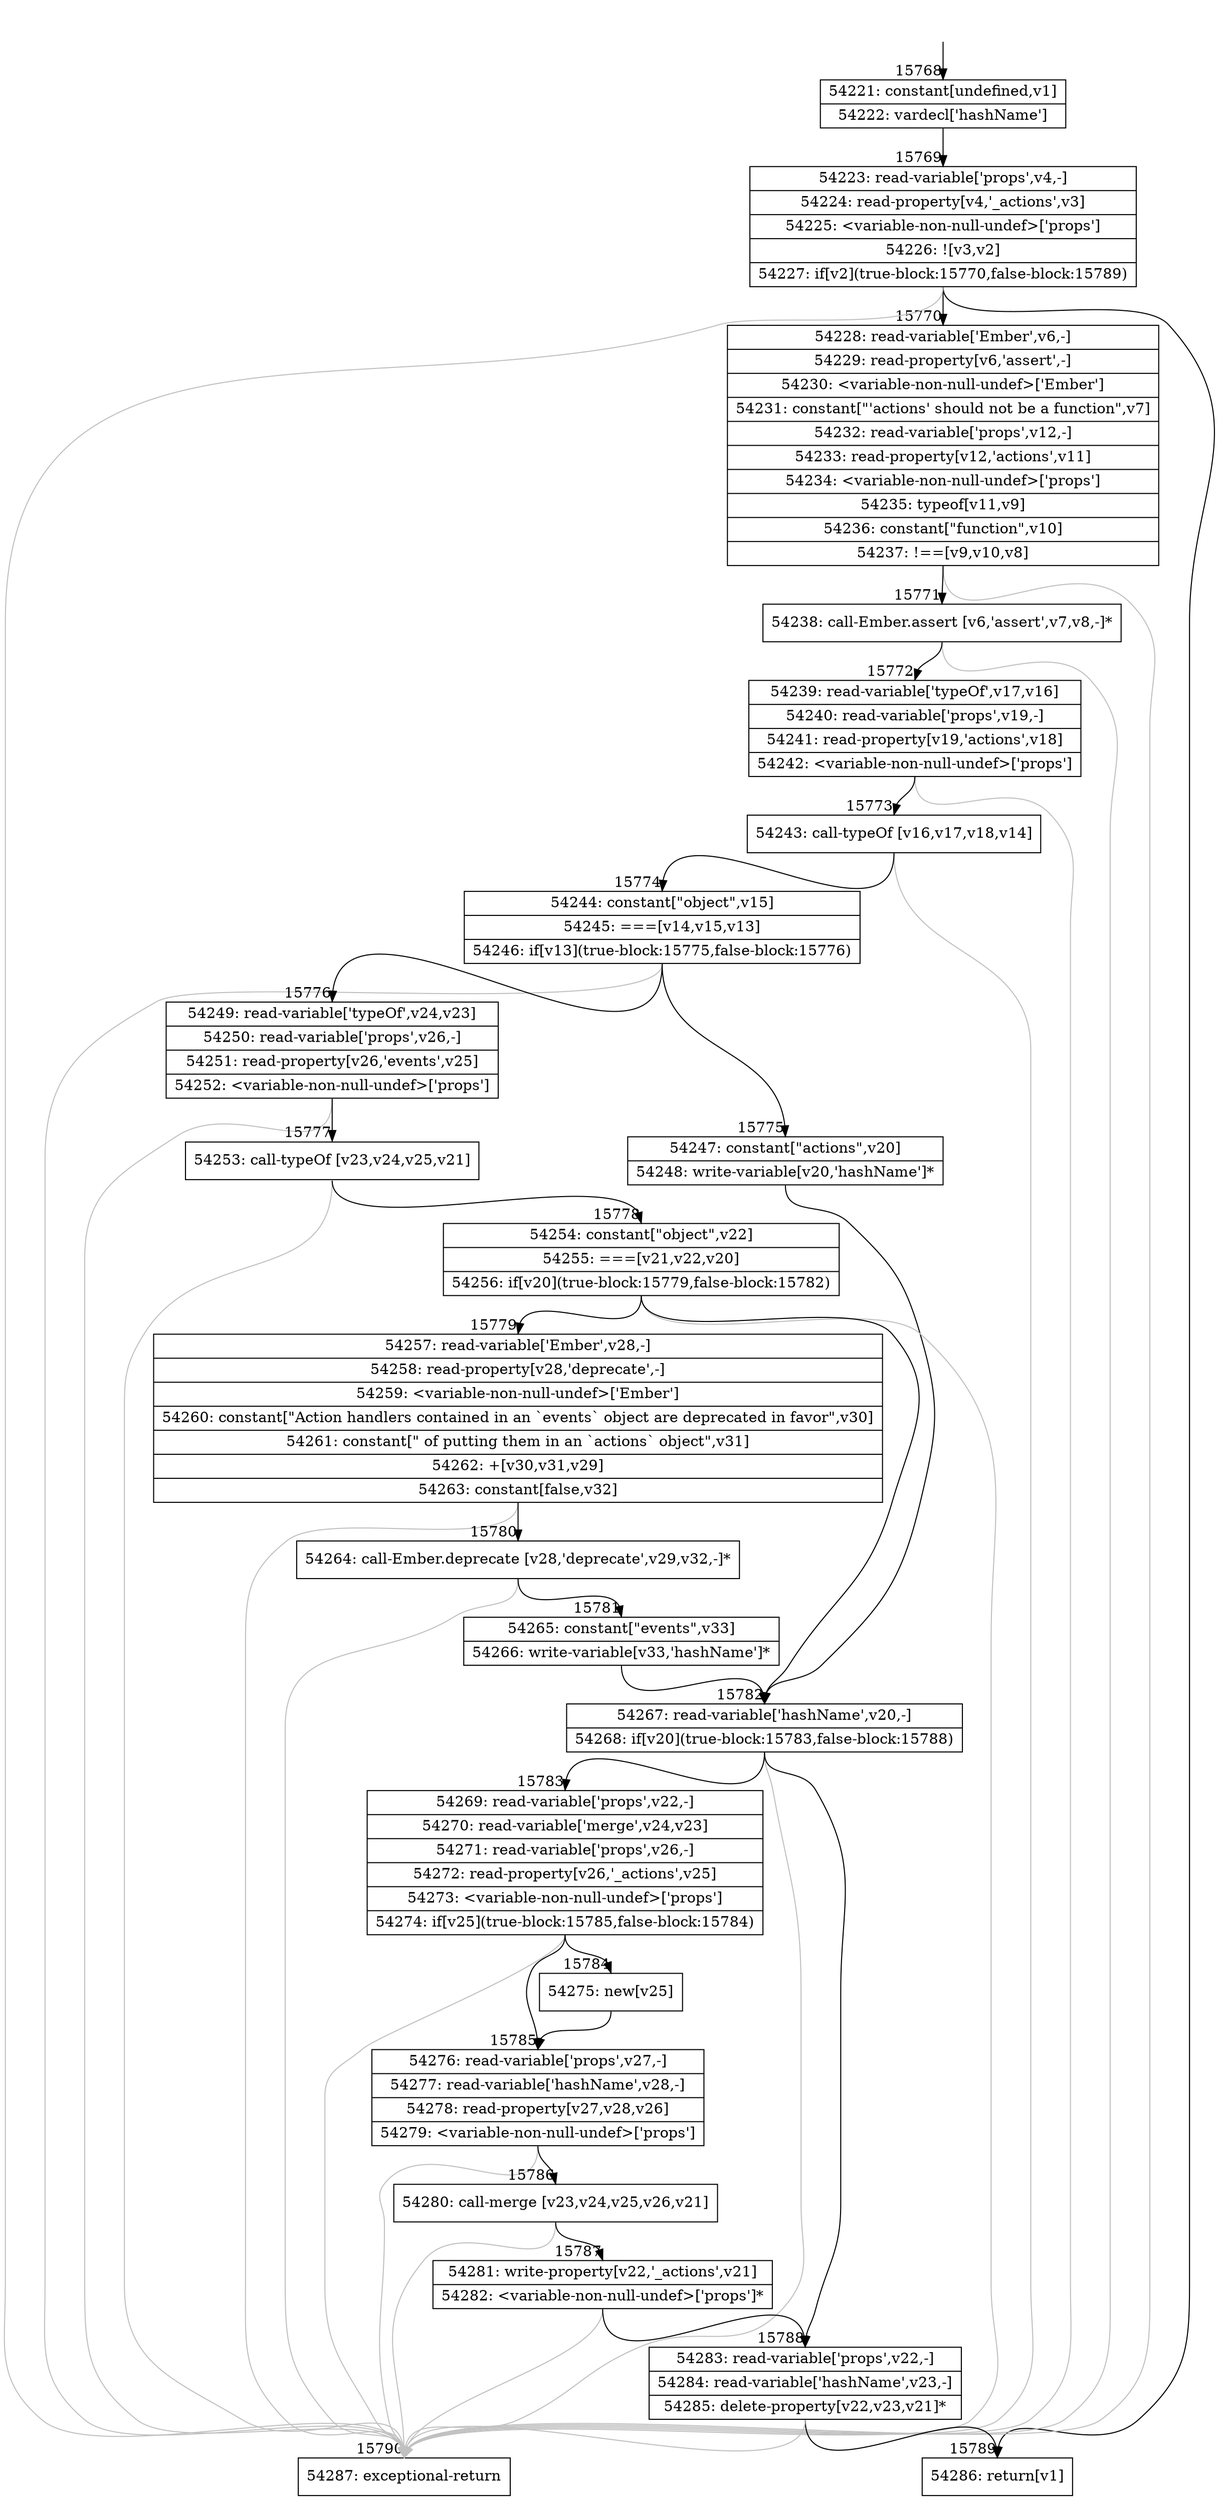 digraph {
rankdir="TD"
BB_entry1342[shape=none,label=""];
BB_entry1342 -> BB15768 [tailport=s, headport=n, headlabel="    15768"]
BB15768 [shape=record label="{54221: constant[undefined,v1]|54222: vardecl['hashName']}" ] 
BB15768 -> BB15769 [tailport=s, headport=n, headlabel="      15769"]
BB15769 [shape=record label="{54223: read-variable['props',v4,-]|54224: read-property[v4,'_actions',v3]|54225: \<variable-non-null-undef\>['props']|54226: ![v3,v2]|54227: if[v2](true-block:15770,false-block:15789)}" ] 
BB15769 -> BB15770 [tailport=s, headport=n, headlabel="      15770"]
BB15769 -> BB15789 [tailport=s, headport=n, headlabel="      15789"]
BB15769 -> BB15790 [tailport=s, headport=n, color=gray, headlabel="      15790"]
BB15770 [shape=record label="{54228: read-variable['Ember',v6,-]|54229: read-property[v6,'assert',-]|54230: \<variable-non-null-undef\>['Ember']|54231: constant[\"'actions' should not be a function\",v7]|54232: read-variable['props',v12,-]|54233: read-property[v12,'actions',v11]|54234: \<variable-non-null-undef\>['props']|54235: typeof[v11,v9]|54236: constant[\"function\",v10]|54237: !==[v9,v10,v8]}" ] 
BB15770 -> BB15771 [tailport=s, headport=n, headlabel="      15771"]
BB15770 -> BB15790 [tailport=s, headport=n, color=gray]
BB15771 [shape=record label="{54238: call-Ember.assert [v6,'assert',v7,v8,-]*}" ] 
BB15771 -> BB15772 [tailport=s, headport=n, headlabel="      15772"]
BB15771 -> BB15790 [tailport=s, headport=n, color=gray]
BB15772 [shape=record label="{54239: read-variable['typeOf',v17,v16]|54240: read-variable['props',v19,-]|54241: read-property[v19,'actions',v18]|54242: \<variable-non-null-undef\>['props']}" ] 
BB15772 -> BB15773 [tailport=s, headport=n, headlabel="      15773"]
BB15772 -> BB15790 [tailport=s, headport=n, color=gray]
BB15773 [shape=record label="{54243: call-typeOf [v16,v17,v18,v14]}" ] 
BB15773 -> BB15774 [tailport=s, headport=n, headlabel="      15774"]
BB15773 -> BB15790 [tailport=s, headport=n, color=gray]
BB15774 [shape=record label="{54244: constant[\"object\",v15]|54245: ===[v14,v15,v13]|54246: if[v13](true-block:15775,false-block:15776)}" ] 
BB15774 -> BB15775 [tailport=s, headport=n, headlabel="      15775"]
BB15774 -> BB15776 [tailport=s, headport=n, headlabel="      15776"]
BB15774 -> BB15790 [tailport=s, headport=n, color=gray]
BB15775 [shape=record label="{54247: constant[\"actions\",v20]|54248: write-variable[v20,'hashName']*}" ] 
BB15775 -> BB15782 [tailport=s, headport=n, headlabel="      15782"]
BB15776 [shape=record label="{54249: read-variable['typeOf',v24,v23]|54250: read-variable['props',v26,-]|54251: read-property[v26,'events',v25]|54252: \<variable-non-null-undef\>['props']}" ] 
BB15776 -> BB15777 [tailport=s, headport=n, headlabel="      15777"]
BB15776 -> BB15790 [tailport=s, headport=n, color=gray]
BB15777 [shape=record label="{54253: call-typeOf [v23,v24,v25,v21]}" ] 
BB15777 -> BB15778 [tailport=s, headport=n, headlabel="      15778"]
BB15777 -> BB15790 [tailport=s, headport=n, color=gray]
BB15778 [shape=record label="{54254: constant[\"object\",v22]|54255: ===[v21,v22,v20]|54256: if[v20](true-block:15779,false-block:15782)}" ] 
BB15778 -> BB15779 [tailport=s, headport=n, headlabel="      15779"]
BB15778 -> BB15782 [tailport=s, headport=n]
BB15778 -> BB15790 [tailport=s, headport=n, color=gray]
BB15779 [shape=record label="{54257: read-variable['Ember',v28,-]|54258: read-property[v28,'deprecate',-]|54259: \<variable-non-null-undef\>['Ember']|54260: constant[\"Action handlers contained in an `events` object are deprecated in favor\",v30]|54261: constant[\" of putting them in an `actions` object\",v31]|54262: +[v30,v31,v29]|54263: constant[false,v32]}" ] 
BB15779 -> BB15780 [tailport=s, headport=n, headlabel="      15780"]
BB15779 -> BB15790 [tailport=s, headport=n, color=gray]
BB15780 [shape=record label="{54264: call-Ember.deprecate [v28,'deprecate',v29,v32,-]*}" ] 
BB15780 -> BB15781 [tailport=s, headport=n, headlabel="      15781"]
BB15780 -> BB15790 [tailport=s, headport=n, color=gray]
BB15781 [shape=record label="{54265: constant[\"events\",v33]|54266: write-variable[v33,'hashName']*}" ] 
BB15781 -> BB15782 [tailport=s, headport=n]
BB15782 [shape=record label="{54267: read-variable['hashName',v20,-]|54268: if[v20](true-block:15783,false-block:15788)}" ] 
BB15782 -> BB15783 [tailport=s, headport=n, headlabel="      15783"]
BB15782 -> BB15788 [tailport=s, headport=n, headlabel="      15788"]
BB15782 -> BB15790 [tailport=s, headport=n, color=gray]
BB15783 [shape=record label="{54269: read-variable['props',v22,-]|54270: read-variable['merge',v24,v23]|54271: read-variable['props',v26,-]|54272: read-property[v26,'_actions',v25]|54273: \<variable-non-null-undef\>['props']|54274: if[v25](true-block:15785,false-block:15784)}" ] 
BB15783 -> BB15785 [tailport=s, headport=n, headlabel="      15785"]
BB15783 -> BB15784 [tailport=s, headport=n, headlabel="      15784"]
BB15783 -> BB15790 [tailport=s, headport=n, color=gray]
BB15784 [shape=record label="{54275: new[v25]}" ] 
BB15784 -> BB15785 [tailport=s, headport=n]
BB15785 [shape=record label="{54276: read-variable['props',v27,-]|54277: read-variable['hashName',v28,-]|54278: read-property[v27,v28,v26]|54279: \<variable-non-null-undef\>['props']}" ] 
BB15785 -> BB15786 [tailport=s, headport=n, headlabel="      15786"]
BB15785 -> BB15790 [tailport=s, headport=n, color=gray]
BB15786 [shape=record label="{54280: call-merge [v23,v24,v25,v26,v21]}" ] 
BB15786 -> BB15787 [tailport=s, headport=n, headlabel="      15787"]
BB15786 -> BB15790 [tailport=s, headport=n, color=gray]
BB15787 [shape=record label="{54281: write-property[v22,'_actions',v21]|54282: \<variable-non-null-undef\>['props']*}" ] 
BB15787 -> BB15788 [tailport=s, headport=n]
BB15787 -> BB15790 [tailport=s, headport=n, color=gray]
BB15788 [shape=record label="{54283: read-variable['props',v22,-]|54284: read-variable['hashName',v23,-]|54285: delete-property[v22,v23,v21]*}" ] 
BB15788 -> BB15789 [tailport=s, headport=n]
BB15788 -> BB15790 [tailport=s, headport=n, color=gray]
BB15789 [shape=record label="{54286: return[v1]}" ] 
BB15790 [shape=record label="{54287: exceptional-return}" ] 
//#$~ 29167
}
